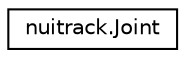digraph "Graphical Class Hierarchy"
{
  edge [fontname="Helvetica",fontsize="10",labelfontname="Helvetica",labelfontsize="10"];
  node [fontname="Helvetica",fontsize="10",shape=record];
  rankdir="LR";
  Node1 [label="nuitrack.Joint",height=0.2,width=0.4,color="black", fillcolor="white", style="filled",URL="$structnuitrack_1_1Joint.html",tooltip="Stores the joint data. "];
}
